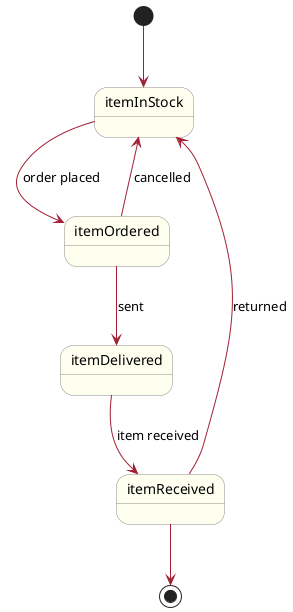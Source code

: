 @startuml
skinparam state {
  ArrowColor #A31F34  
  Bordercolor #8a8b8c
  BackgroundColor #fffff0
}

[*] --> itemInStock
itemInStock --> itemOrdered : order placed
itemOrdered --> itemDelivered : sent
itemOrdered --> itemInStock : cancelled
itemDelivered --> itemReceived : item received
itemReceived --> itemInStock : returned
itemReceived --> [*]
@enduml
